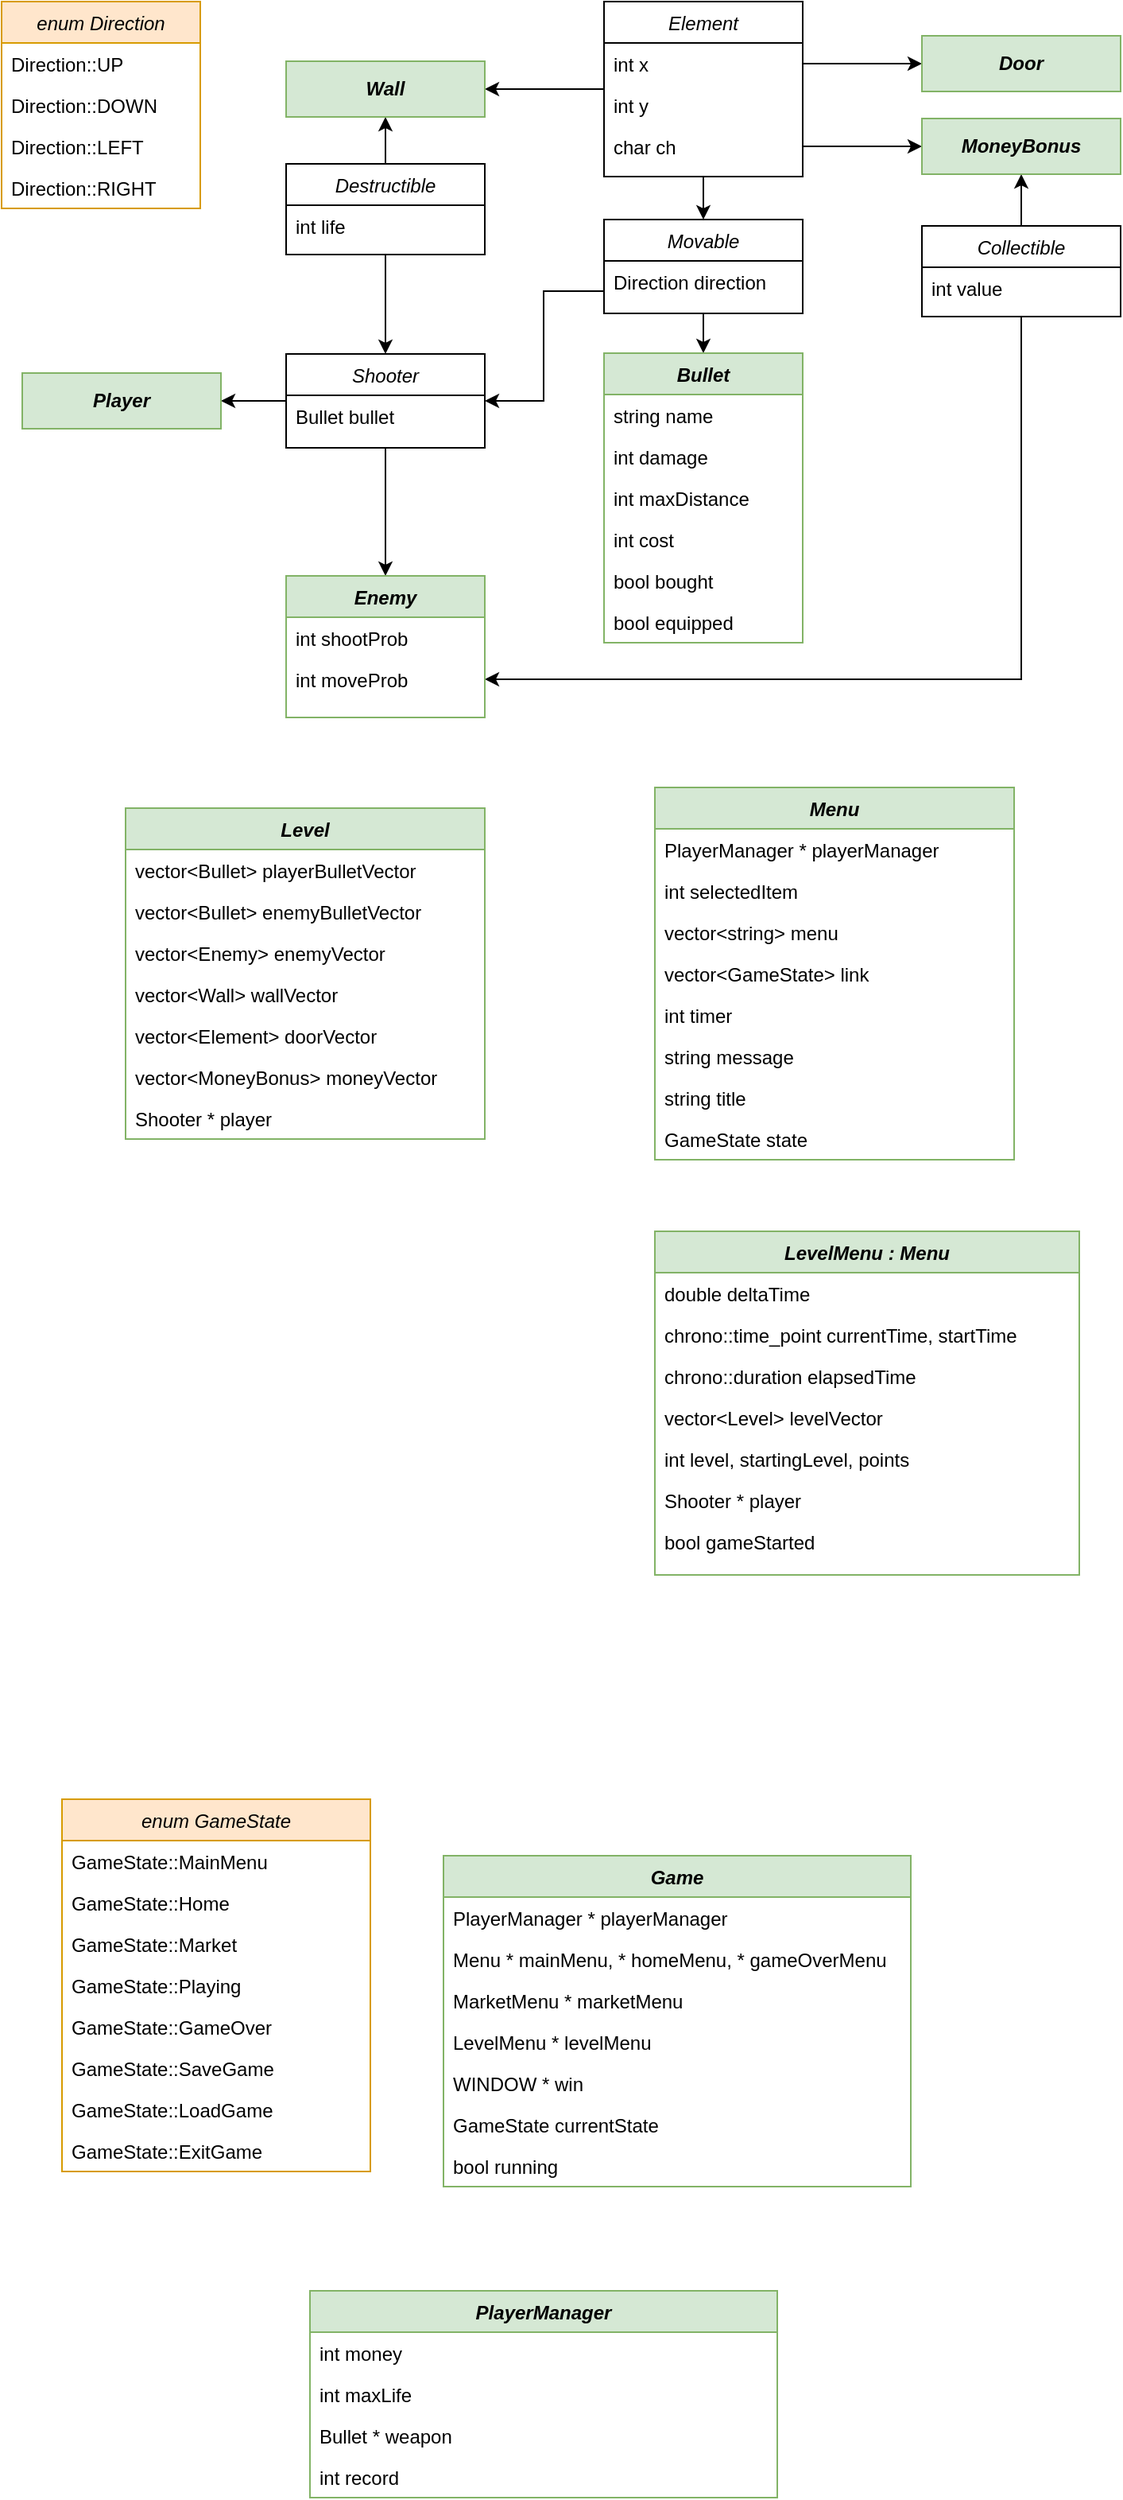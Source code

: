 <mxfile version="21.6.8" type="device">
  <diagram id="C5RBs43oDa-KdzZeNtuy" name="Page-1">
    <mxGraphModel dx="904" dy="680" grid="0" gridSize="10" guides="1" tooltips="1" connect="1" arrows="1" fold="1" page="1" pageScale="1" pageWidth="827" pageHeight="1169" background="none" math="0" shadow="0">
      <root>
        <mxCell id="WIyWlLk6GJQsqaUBKTNV-0" />
        <mxCell id="WIyWlLk6GJQsqaUBKTNV-1" parent="WIyWlLk6GJQsqaUBKTNV-0" />
        <mxCell id="6-wuuu_KYd35H9IJ6NhW-30" value="" style="edgeStyle=orthogonalEdgeStyle;rounded=0;orthogonalLoop=1;jettySize=auto;html=1;entryX=0.5;entryY=0;entryDx=0;entryDy=0;" parent="WIyWlLk6GJQsqaUBKTNV-1" source="zkfFHV4jXpPFQw0GAbJ--0" target="6-wuuu_KYd35H9IJ6NhW-19" edge="1">
          <mxGeometry relative="1" as="geometry" />
        </mxCell>
        <mxCell id="6-wuuu_KYd35H9IJ6NhW-63" value="" style="edgeStyle=orthogonalEdgeStyle;rounded=0;orthogonalLoop=1;jettySize=auto;html=1;" parent="WIyWlLk6GJQsqaUBKTNV-1" source="zkfFHV4jXpPFQw0GAbJ--0" target="6-wuuu_KYd35H9IJ6NhW-62" edge="1">
          <mxGeometry relative="1" as="geometry" />
        </mxCell>
        <mxCell id="6-wuuu_KYd35H9IJ6NhW-65" value="" style="edgeStyle=orthogonalEdgeStyle;rounded=0;orthogonalLoop=1;jettySize=auto;html=1;exitX=1;exitY=0.5;exitDx=0;exitDy=0;" parent="WIyWlLk6GJQsqaUBKTNV-1" source="zkfFHV4jXpPFQw0GAbJ--3" target="6-wuuu_KYd35H9IJ6NhW-5" edge="1">
          <mxGeometry relative="1" as="geometry" />
        </mxCell>
        <mxCell id="6-wuuu_KYd35H9IJ6NhW-98" value="" style="edgeStyle=orthogonalEdgeStyle;rounded=0;orthogonalLoop=1;jettySize=auto;html=1;exitX=1;exitY=0.5;exitDx=0;exitDy=0;" parent="WIyWlLk6GJQsqaUBKTNV-1" source="zkfFHV4jXpPFQw0GAbJ--1" target="6-wuuu_KYd35H9IJ6NhW-97" edge="1">
          <mxGeometry relative="1" as="geometry" />
        </mxCell>
        <mxCell id="zkfFHV4jXpPFQw0GAbJ--0" value="Element" style="swimlane;fontStyle=2;align=center;verticalAlign=middle;childLayout=stackLayout;horizontal=1;startSize=26;horizontalStack=0;resizeParent=1;resizeLast=0;collapsible=1;marginBottom=0;rounded=0;shadow=0;strokeWidth=1;" parent="WIyWlLk6GJQsqaUBKTNV-1" vertex="1">
          <mxGeometry x="410" y="78" width="125" height="110" as="geometry">
            <mxRectangle x="367" y="57" width="160" height="26" as="alternateBounds" />
          </mxGeometry>
        </mxCell>
        <mxCell id="zkfFHV4jXpPFQw0GAbJ--1" value="int x" style="text;align=left;verticalAlign=middle;spacingLeft=4;spacingRight=4;overflow=hidden;rotatable=0;points=[[0,0.5],[1,0.5]];portConstraint=eastwest;" parent="zkfFHV4jXpPFQw0GAbJ--0" vertex="1">
          <mxGeometry y="26" width="125" height="26" as="geometry" />
        </mxCell>
        <mxCell id="zkfFHV4jXpPFQw0GAbJ--2" value="int y" style="text;align=left;verticalAlign=middle;spacingLeft=4;spacingRight=4;overflow=hidden;rotatable=0;points=[[0,0.5],[1,0.5]];portConstraint=eastwest;rounded=0;shadow=0;html=0;" parent="zkfFHV4jXpPFQw0GAbJ--0" vertex="1">
          <mxGeometry y="52" width="125" height="26" as="geometry" />
        </mxCell>
        <mxCell id="zkfFHV4jXpPFQw0GAbJ--3" value="char ch" style="text;align=left;verticalAlign=middle;spacingLeft=4;spacingRight=4;overflow=hidden;rotatable=0;points=[[0,0.5],[1,0.5]];portConstraint=eastwest;rounded=0;shadow=0;html=0;" parent="zkfFHV4jXpPFQw0GAbJ--0" vertex="1">
          <mxGeometry y="78" width="125" height="26" as="geometry" />
        </mxCell>
        <mxCell id="6-wuuu_KYd35H9IJ6NhW-6" value="" style="edgeStyle=orthogonalEdgeStyle;rounded=0;orthogonalLoop=1;jettySize=auto;html=1;verticalAlign=middle;" parent="WIyWlLk6GJQsqaUBKTNV-1" source="6-wuuu_KYd35H9IJ6NhW-0" target="6-wuuu_KYd35H9IJ6NhW-5" edge="1">
          <mxGeometry relative="1" as="geometry" />
        </mxCell>
        <mxCell id="6-wuuu_KYd35H9IJ6NhW-66" value="" style="edgeStyle=orthogonalEdgeStyle;rounded=0;orthogonalLoop=1;jettySize=auto;html=1;" parent="WIyWlLk6GJQsqaUBKTNV-1" source="6-wuuu_KYd35H9IJ6NhW-0" target="6-wuuu_KYd35H9IJ6NhW-52" edge="1">
          <mxGeometry relative="1" as="geometry" />
        </mxCell>
        <mxCell id="6-wuuu_KYd35H9IJ6NhW-0" value="Collectible" style="swimlane;fontStyle=2;align=center;verticalAlign=middle;childLayout=stackLayout;horizontal=1;startSize=26;horizontalStack=0;resizeParent=1;resizeLast=0;collapsible=1;marginBottom=0;rounded=0;shadow=0;strokeWidth=1;" parent="WIyWlLk6GJQsqaUBKTNV-1" vertex="1">
          <mxGeometry x="610" y="219" width="125" height="57" as="geometry">
            <mxRectangle x="230" y="140" width="160" height="26" as="alternateBounds" />
          </mxGeometry>
        </mxCell>
        <mxCell id="6-wuuu_KYd35H9IJ6NhW-1" value="int value" style="text;align=left;verticalAlign=middle;spacingLeft=4;spacingRight=4;overflow=hidden;rotatable=0;points=[[0,0.5],[1,0.5]];portConstraint=eastwest;" parent="6-wuuu_KYd35H9IJ6NhW-0" vertex="1">
          <mxGeometry y="26" width="125" height="26" as="geometry" />
        </mxCell>
        <mxCell id="6-wuuu_KYd35H9IJ6NhW-5" value="MoneyBonus" style="whiteSpace=wrap;html=1;verticalAlign=middle;fontStyle=3;startSize=26;rounded=0;shadow=0;strokeWidth=1;fillColor=#d5e8d4;strokeColor=#82b366;" parent="WIyWlLk6GJQsqaUBKTNV-1" vertex="1">
          <mxGeometry x="610" y="151.5" width="125" height="35" as="geometry" />
        </mxCell>
        <mxCell id="6-wuuu_KYd35H9IJ6NhW-42" value="" style="edgeStyle=orthogonalEdgeStyle;rounded=0;orthogonalLoop=1;jettySize=auto;html=1;entryX=1;entryY=0.5;entryDx=0;entryDy=0;exitX=0;exitY=0.5;exitDx=0;exitDy=0;" parent="WIyWlLk6GJQsqaUBKTNV-1" source="6-wuuu_KYd35H9IJ6NhW-19" target="6-wuuu_KYd35H9IJ6NhW-31" edge="1">
          <mxGeometry relative="1" as="geometry">
            <mxPoint x="290" y="371" as="sourcePoint" />
            <mxPoint x="335" y="339" as="targetPoint" />
            <Array as="points">
              <mxPoint x="410" y="260" />
              <mxPoint x="372" y="260" />
              <mxPoint x="372" y="329" />
            </Array>
          </mxGeometry>
        </mxCell>
        <mxCell id="6-wuuu_KYd35H9IJ6NhW-48" value="" style="edgeStyle=orthogonalEdgeStyle;rounded=0;orthogonalLoop=1;jettySize=auto;html=1;entryX=0.5;entryY=0;entryDx=0;entryDy=0;" parent="WIyWlLk6GJQsqaUBKTNV-1" source="6-wuuu_KYd35H9IJ6NhW-19" target="6-wuuu_KYd35H9IJ6NhW-35" edge="1">
          <mxGeometry relative="1" as="geometry" />
        </mxCell>
        <mxCell id="6-wuuu_KYd35H9IJ6NhW-19" value="Movable" style="swimlane;fontStyle=2;align=center;verticalAlign=middle;childLayout=stackLayout;horizontal=1;startSize=26;horizontalStack=0;resizeParent=1;resizeLast=0;collapsible=1;marginBottom=0;rounded=0;shadow=0;strokeWidth=1;" parent="WIyWlLk6GJQsqaUBKTNV-1" vertex="1">
          <mxGeometry x="410" y="215" width="125" height="59" as="geometry">
            <mxRectangle x="367" y="57" width="160" height="26" as="alternateBounds" />
          </mxGeometry>
        </mxCell>
        <mxCell id="6-wuuu_KYd35H9IJ6NhW-20" value="Direction direction" style="text;align=left;verticalAlign=middle;spacingLeft=4;spacingRight=4;overflow=hidden;rotatable=0;points=[[0,0.5],[1,0.5]];portConstraint=eastwest;" parent="6-wuuu_KYd35H9IJ6NhW-19" vertex="1">
          <mxGeometry y="26" width="125" height="26" as="geometry" />
        </mxCell>
        <mxCell id="6-wuuu_KYd35H9IJ6NhW-25" value="enum Direction" style="swimlane;fontStyle=2;align=center;verticalAlign=middle;childLayout=stackLayout;horizontal=1;startSize=26;horizontalStack=0;resizeParent=1;resizeLast=0;collapsible=1;marginBottom=0;rounded=0;shadow=0;strokeWidth=1;fillColor=#ffe6cc;strokeColor=#d79b00;" parent="WIyWlLk6GJQsqaUBKTNV-1" vertex="1">
          <mxGeometry x="31" y="78" width="125" height="130" as="geometry">
            <mxRectangle x="367" y="57" width="160" height="26" as="alternateBounds" />
          </mxGeometry>
        </mxCell>
        <mxCell id="6-wuuu_KYd35H9IJ6NhW-26" value="Direction::UP" style="text;align=left;verticalAlign=middle;spacingLeft=4;spacingRight=4;overflow=hidden;rotatable=0;points=[[0,0.5],[1,0.5]];portConstraint=eastwest;" parent="6-wuuu_KYd35H9IJ6NhW-25" vertex="1">
          <mxGeometry y="26" width="125" height="26" as="geometry" />
        </mxCell>
        <mxCell id="6-wuuu_KYd35H9IJ6NhW-27" value="Direction::DOWN" style="text;align=left;verticalAlign=middle;spacingLeft=4;spacingRight=4;overflow=hidden;rotatable=0;points=[[0,0.5],[1,0.5]];portConstraint=eastwest;rounded=0;shadow=0;html=0;" parent="6-wuuu_KYd35H9IJ6NhW-25" vertex="1">
          <mxGeometry y="52" width="125" height="26" as="geometry" />
        </mxCell>
        <mxCell id="6-wuuu_KYd35H9IJ6NhW-29" value="Direction::LEFT" style="text;align=left;verticalAlign=middle;spacingLeft=4;spacingRight=4;overflow=hidden;rotatable=0;points=[[0,0.5],[1,0.5]];portConstraint=eastwest;" parent="6-wuuu_KYd35H9IJ6NhW-25" vertex="1">
          <mxGeometry y="78" width="125" height="26" as="geometry" />
        </mxCell>
        <mxCell id="6-wuuu_KYd35H9IJ6NhW-28" value="Direction::RIGHT" style="text;align=left;verticalAlign=middle;spacingLeft=4;spacingRight=4;overflow=hidden;rotatable=0;points=[[0,0.5],[1,0.5]];portConstraint=eastwest;rounded=0;shadow=0;html=0;" parent="6-wuuu_KYd35H9IJ6NhW-25" vertex="1">
          <mxGeometry y="104" width="125" height="26" as="geometry" />
        </mxCell>
        <mxCell id="6-wuuu_KYd35H9IJ6NhW-55" value="" style="edgeStyle=orthogonalEdgeStyle;rounded=0;orthogonalLoop=1;jettySize=auto;html=1;entryX=0.5;entryY=0;entryDx=0;entryDy=0;" parent="WIyWlLk6GJQsqaUBKTNV-1" source="6-wuuu_KYd35H9IJ6NhW-31" target="6-wuuu_KYd35H9IJ6NhW-50" edge="1">
          <mxGeometry relative="1" as="geometry" />
        </mxCell>
        <mxCell id="6-wuuu_KYd35H9IJ6NhW-60" value="" style="edgeStyle=orthogonalEdgeStyle;rounded=0;orthogonalLoop=1;jettySize=auto;html=1;entryX=1;entryY=0.5;entryDx=0;entryDy=0;" parent="WIyWlLk6GJQsqaUBKTNV-1" source="6-wuuu_KYd35H9IJ6NhW-31" target="6-wuuu_KYd35H9IJ6NhW-61" edge="1">
          <mxGeometry relative="1" as="geometry">
            <mxPoint x="83" y="384.5" as="targetPoint" />
          </mxGeometry>
        </mxCell>
        <mxCell id="6-wuuu_KYd35H9IJ6NhW-31" value="Shooter" style="swimlane;fontStyle=2;align=center;verticalAlign=middle;childLayout=stackLayout;horizontal=1;startSize=26;horizontalStack=0;resizeParent=1;resizeLast=0;collapsible=1;marginBottom=0;rounded=0;shadow=0;strokeWidth=1;" parent="WIyWlLk6GJQsqaUBKTNV-1" vertex="1">
          <mxGeometry x="210" y="299.5" width="125" height="59" as="geometry">
            <mxRectangle x="367" y="57" width="160" height="26" as="alternateBounds" />
          </mxGeometry>
        </mxCell>
        <mxCell id="6-wuuu_KYd35H9IJ6NhW-32" value="Bullet bullet" style="text;align=left;verticalAlign=middle;spacingLeft=4;spacingRight=4;overflow=hidden;rotatable=0;points=[[0,0.5],[1,0.5]];portConstraint=eastwest;" parent="6-wuuu_KYd35H9IJ6NhW-31" vertex="1">
          <mxGeometry y="26" width="125" height="26" as="geometry" />
        </mxCell>
        <mxCell id="6-wuuu_KYd35H9IJ6NhW-35" value="Bullet" style="swimlane;fontStyle=3;align=center;verticalAlign=middle;childLayout=stackLayout;horizontal=1;startSize=26;horizontalStack=0;resizeParent=1;resizeLast=0;collapsible=1;marginBottom=0;rounded=0;shadow=0;strokeWidth=1;fillColor=#d5e8d4;strokeColor=#82b366;" parent="WIyWlLk6GJQsqaUBKTNV-1" vertex="1">
          <mxGeometry x="410" y="299" width="125" height="182" as="geometry">
            <mxRectangle x="367" y="57" width="160" height="26" as="alternateBounds" />
          </mxGeometry>
        </mxCell>
        <mxCell id="6-wuuu_KYd35H9IJ6NhW-36" value="string name" style="text;align=left;verticalAlign=middle;spacingLeft=4;spacingRight=4;overflow=hidden;rotatable=0;points=[[0,0.5],[1,0.5]];portConstraint=eastwest;" parent="6-wuuu_KYd35H9IJ6NhW-35" vertex="1">
          <mxGeometry y="26" width="125" height="26" as="geometry" />
        </mxCell>
        <mxCell id="6-wuuu_KYd35H9IJ6NhW-39" value="int damage" style="text;align=left;verticalAlign=middle;spacingLeft=4;spacingRight=4;overflow=hidden;rotatable=0;points=[[0,0.5],[1,0.5]];portConstraint=eastwest;" parent="6-wuuu_KYd35H9IJ6NhW-35" vertex="1">
          <mxGeometry y="52" width="125" height="26" as="geometry" />
        </mxCell>
        <mxCell id="6-wuuu_KYd35H9IJ6NhW-41" value="int maxDistance" style="text;align=left;verticalAlign=middle;spacingLeft=4;spacingRight=4;overflow=hidden;rotatable=0;points=[[0,0.5],[1,0.5]];portConstraint=eastwest;" parent="6-wuuu_KYd35H9IJ6NhW-35" vertex="1">
          <mxGeometry y="78" width="125" height="26" as="geometry" />
        </mxCell>
        <mxCell id="6-wuuu_KYd35H9IJ6NhW-40" value="int cost" style="text;align=left;verticalAlign=middle;spacingLeft=4;spacingRight=4;overflow=hidden;rotatable=0;points=[[0,0.5],[1,0.5]];portConstraint=eastwest;" parent="6-wuuu_KYd35H9IJ6NhW-35" vertex="1">
          <mxGeometry y="104" width="125" height="26" as="geometry" />
        </mxCell>
        <mxCell id="6-wuuu_KYd35H9IJ6NhW-37" value="bool bought" style="text;align=left;verticalAlign=middle;spacingLeft=4;spacingRight=4;overflow=hidden;rotatable=0;points=[[0,0.5],[1,0.5]];portConstraint=eastwest;rounded=0;shadow=0;html=0;" parent="6-wuuu_KYd35H9IJ6NhW-35" vertex="1">
          <mxGeometry y="130" width="125" height="26" as="geometry" />
        </mxCell>
        <mxCell id="6-wuuu_KYd35H9IJ6NhW-38" value="bool equipped" style="text;align=left;verticalAlign=middle;spacingLeft=4;spacingRight=4;overflow=hidden;rotatable=0;points=[[0,0.5],[1,0.5]];portConstraint=eastwest;rounded=0;shadow=0;html=0;" parent="6-wuuu_KYd35H9IJ6NhW-35" vertex="1">
          <mxGeometry y="156" width="125" height="26" as="geometry" />
        </mxCell>
        <mxCell id="6-wuuu_KYd35H9IJ6NhW-47" value="" style="edgeStyle=orthogonalEdgeStyle;rounded=0;orthogonalLoop=1;jettySize=auto;html=1;entryX=0.5;entryY=0;entryDx=0;entryDy=0;" parent="WIyWlLk6GJQsqaUBKTNV-1" source="6-wuuu_KYd35H9IJ6NhW-44" target="6-wuuu_KYd35H9IJ6NhW-31" edge="1">
          <mxGeometry relative="1" as="geometry" />
        </mxCell>
        <mxCell id="6-wuuu_KYd35H9IJ6NhW-64" value="" style="edgeStyle=orthogonalEdgeStyle;rounded=0;orthogonalLoop=1;jettySize=auto;html=1;" parent="WIyWlLk6GJQsqaUBKTNV-1" source="6-wuuu_KYd35H9IJ6NhW-44" target="6-wuuu_KYd35H9IJ6NhW-62" edge="1">
          <mxGeometry relative="1" as="geometry" />
        </mxCell>
        <mxCell id="6-wuuu_KYd35H9IJ6NhW-44" value="Destructible" style="swimlane;fontStyle=2;align=center;verticalAlign=middle;childLayout=stackLayout;horizontal=1;startSize=26;horizontalStack=0;resizeParent=1;resizeLast=0;collapsible=1;marginBottom=0;rounded=0;shadow=0;strokeWidth=1;" parent="WIyWlLk6GJQsqaUBKTNV-1" vertex="1">
          <mxGeometry x="210" y="180" width="125" height="57" as="geometry">
            <mxRectangle x="230" y="140" width="160" height="26" as="alternateBounds" />
          </mxGeometry>
        </mxCell>
        <mxCell id="6-wuuu_KYd35H9IJ6NhW-45" value="int life" style="text;align=left;verticalAlign=middle;spacingLeft=4;spacingRight=4;overflow=hidden;rotatable=0;points=[[0,0.5],[1,0.5]];portConstraint=eastwest;" parent="6-wuuu_KYd35H9IJ6NhW-44" vertex="1">
          <mxGeometry y="26" width="125" height="26" as="geometry" />
        </mxCell>
        <mxCell id="6-wuuu_KYd35H9IJ6NhW-50" value="Enemy" style="swimlane;fontStyle=3;align=center;verticalAlign=middle;childLayout=stackLayout;horizontal=1;startSize=26;horizontalStack=0;resizeParent=1;resizeLast=0;collapsible=1;marginBottom=0;rounded=0;shadow=0;strokeWidth=1;fillColor=#d5e8d4;strokeColor=#82b366;" parent="WIyWlLk6GJQsqaUBKTNV-1" vertex="1">
          <mxGeometry x="210" y="439" width="125" height="89" as="geometry">
            <mxRectangle x="367" y="57" width="160" height="26" as="alternateBounds" />
          </mxGeometry>
        </mxCell>
        <mxCell id="6-wuuu_KYd35H9IJ6NhW-51" value="int shootProb" style="text;align=left;verticalAlign=middle;spacingLeft=4;spacingRight=4;overflow=hidden;rotatable=0;points=[[0,0.5],[1,0.5]];portConstraint=eastwest;" parent="6-wuuu_KYd35H9IJ6NhW-50" vertex="1">
          <mxGeometry y="26" width="125" height="26" as="geometry" />
        </mxCell>
        <mxCell id="6-wuuu_KYd35H9IJ6NhW-52" value="int moveProb" style="text;align=left;verticalAlign=middle;spacingLeft=4;spacingRight=4;overflow=hidden;rotatable=0;points=[[0,0.5],[1,0.5]];portConstraint=eastwest;rounded=0;shadow=0;html=0;" parent="6-wuuu_KYd35H9IJ6NhW-50" vertex="1">
          <mxGeometry y="52" width="125" height="26" as="geometry" />
        </mxCell>
        <mxCell id="6-wuuu_KYd35H9IJ6NhW-61" value="Player" style="whiteSpace=wrap;html=1;verticalAlign=middle;fontStyle=3;startSize=26;rounded=0;shadow=0;strokeWidth=1;fillColor=#d5e8d4;strokeColor=#82b366;" parent="WIyWlLk6GJQsqaUBKTNV-1" vertex="1">
          <mxGeometry x="44" y="311.5" width="125" height="35" as="geometry" />
        </mxCell>
        <mxCell id="6-wuuu_KYd35H9IJ6NhW-62" value="Wall" style="whiteSpace=wrap;html=1;verticalAlign=middle;fontStyle=3;startSize=26;rounded=0;shadow=0;strokeWidth=1;fillColor=#d5e8d4;strokeColor=#82b366;" parent="WIyWlLk6GJQsqaUBKTNV-1" vertex="1">
          <mxGeometry x="210" y="115.5" width="125" height="35" as="geometry" />
        </mxCell>
        <mxCell id="6-wuuu_KYd35H9IJ6NhW-71" value="Level" style="swimlane;fontStyle=3;align=center;verticalAlign=middle;childLayout=stackLayout;horizontal=1;startSize=26;horizontalStack=0;resizeParent=1;resizeLast=0;collapsible=1;marginBottom=0;rounded=0;shadow=0;strokeWidth=1;fillColor=#d5e8d4;strokeColor=#82b366;" parent="WIyWlLk6GJQsqaUBKTNV-1" vertex="1">
          <mxGeometry x="109" y="585" width="226" height="208" as="geometry">
            <mxRectangle x="367" y="57" width="160" height="26" as="alternateBounds" />
          </mxGeometry>
        </mxCell>
        <mxCell id="6-wuuu_KYd35H9IJ6NhW-72" value="vector&lt;Bullet&gt; playerBulletVector" style="text;align=left;verticalAlign=middle;spacingLeft=4;spacingRight=4;overflow=hidden;rotatable=0;points=[[0,0.5],[1,0.5]];portConstraint=eastwest;" parent="6-wuuu_KYd35H9IJ6NhW-71" vertex="1">
          <mxGeometry y="26" width="226" height="26" as="geometry" />
        </mxCell>
        <mxCell id="6-wuuu_KYd35H9IJ6NhW-73" value="vector&lt;Bullet&gt; enemyBulletVector" style="text;align=left;verticalAlign=middle;spacingLeft=4;spacingRight=4;overflow=hidden;rotatable=0;points=[[0,0.5],[1,0.5]];portConstraint=eastwest;" parent="6-wuuu_KYd35H9IJ6NhW-71" vertex="1">
          <mxGeometry y="52" width="226" height="26" as="geometry" />
        </mxCell>
        <mxCell id="6-wuuu_KYd35H9IJ6NhW-74" value="vector&lt;Enemy&gt; enemyVector" style="text;align=left;verticalAlign=middle;spacingLeft=4;spacingRight=4;overflow=hidden;rotatable=0;points=[[0,0.5],[1,0.5]];portConstraint=eastwest;" parent="6-wuuu_KYd35H9IJ6NhW-71" vertex="1">
          <mxGeometry y="78" width="226" height="26" as="geometry" />
        </mxCell>
        <mxCell id="6-wuuu_KYd35H9IJ6NhW-75" value="vector&lt;Wall&gt; wallVector" style="text;align=left;verticalAlign=middle;spacingLeft=4;spacingRight=4;overflow=hidden;rotatable=0;points=[[0,0.5],[1,0.5]];portConstraint=eastwest;" parent="6-wuuu_KYd35H9IJ6NhW-71" vertex="1">
          <mxGeometry y="104" width="226" height="26" as="geometry" />
        </mxCell>
        <mxCell id="6-wuuu_KYd35H9IJ6NhW-76" value="vector&lt;Element&gt; doorVector" style="text;align=left;verticalAlign=middle;spacingLeft=4;spacingRight=4;overflow=hidden;rotatable=0;points=[[0,0.5],[1,0.5]];portConstraint=eastwest;rounded=0;shadow=0;html=0;" parent="6-wuuu_KYd35H9IJ6NhW-71" vertex="1">
          <mxGeometry y="130" width="226" height="26" as="geometry" />
        </mxCell>
        <mxCell id="6-wuuu_KYd35H9IJ6NhW-77" value="vector&lt;MoneyBonus&gt; moneyVector" style="text;align=left;verticalAlign=middle;spacingLeft=4;spacingRight=4;overflow=hidden;rotatable=0;points=[[0,0.5],[1,0.5]];portConstraint=eastwest;rounded=0;shadow=0;html=0;" parent="6-wuuu_KYd35H9IJ6NhW-71" vertex="1">
          <mxGeometry y="156" width="226" height="26" as="geometry" />
        </mxCell>
        <mxCell id="6-wuuu_KYd35H9IJ6NhW-78" value="Shooter * player" style="text;align=left;verticalAlign=middle;spacingLeft=4;spacingRight=4;overflow=hidden;rotatable=0;points=[[0,0.5],[1,0.5]];portConstraint=eastwest;rounded=0;shadow=0;html=0;" parent="6-wuuu_KYd35H9IJ6NhW-71" vertex="1">
          <mxGeometry y="182" width="226" height="26" as="geometry" />
        </mxCell>
        <mxCell id="6-wuuu_KYd35H9IJ6NhW-79" value="Menu" style="swimlane;fontStyle=3;align=center;verticalAlign=middle;childLayout=stackLayout;horizontal=1;startSize=26;horizontalStack=0;resizeParent=1;resizeLast=0;collapsible=1;marginBottom=0;rounded=0;shadow=0;strokeWidth=1;fillColor=#d5e8d4;strokeColor=#82b366;" parent="WIyWlLk6GJQsqaUBKTNV-1" vertex="1">
          <mxGeometry x="442" y="572" width="226" height="234" as="geometry">
            <mxRectangle x="367" y="57" width="160" height="26" as="alternateBounds" />
          </mxGeometry>
        </mxCell>
        <mxCell id="6-wuuu_KYd35H9IJ6NhW-80" value="PlayerManager * playerManager" style="text;align=left;verticalAlign=middle;spacingLeft=4;spacingRight=4;overflow=hidden;rotatable=0;points=[[0,0.5],[1,0.5]];portConstraint=eastwest;" parent="6-wuuu_KYd35H9IJ6NhW-79" vertex="1">
          <mxGeometry y="26" width="226" height="26" as="geometry" />
        </mxCell>
        <mxCell id="6-wuuu_KYd35H9IJ6NhW-81" value="int selectedItem" style="text;align=left;verticalAlign=middle;spacingLeft=4;spacingRight=4;overflow=hidden;rotatable=0;points=[[0,0.5],[1,0.5]];portConstraint=eastwest;" parent="6-wuuu_KYd35H9IJ6NhW-79" vertex="1">
          <mxGeometry y="52" width="226" height="26" as="geometry" />
        </mxCell>
        <mxCell id="6-wuuu_KYd35H9IJ6NhW-82" value="vector&lt;string&gt; menu" style="text;align=left;verticalAlign=middle;spacingLeft=4;spacingRight=4;overflow=hidden;rotatable=0;points=[[0,0.5],[1,0.5]];portConstraint=eastwest;" parent="6-wuuu_KYd35H9IJ6NhW-79" vertex="1">
          <mxGeometry y="78" width="226" height="26" as="geometry" />
        </mxCell>
        <mxCell id="6-wuuu_KYd35H9IJ6NhW-83" value="vector&lt;GameState&gt; link" style="text;align=left;verticalAlign=middle;spacingLeft=4;spacingRight=4;overflow=hidden;rotatable=0;points=[[0,0.5],[1,0.5]];portConstraint=eastwest;" parent="6-wuuu_KYd35H9IJ6NhW-79" vertex="1">
          <mxGeometry y="104" width="226" height="26" as="geometry" />
        </mxCell>
        <mxCell id="6-wuuu_KYd35H9IJ6NhW-84" value="int timer" style="text;align=left;verticalAlign=middle;spacingLeft=4;spacingRight=4;overflow=hidden;rotatable=0;points=[[0,0.5],[1,0.5]];portConstraint=eastwest;rounded=0;shadow=0;html=0;" parent="6-wuuu_KYd35H9IJ6NhW-79" vertex="1">
          <mxGeometry y="130" width="226" height="26" as="geometry" />
        </mxCell>
        <mxCell id="6-wuuu_KYd35H9IJ6NhW-85" value="string message" style="text;align=left;verticalAlign=middle;spacingLeft=4;spacingRight=4;overflow=hidden;rotatable=0;points=[[0,0.5],[1,0.5]];portConstraint=eastwest;rounded=0;shadow=0;html=0;" parent="6-wuuu_KYd35H9IJ6NhW-79" vertex="1">
          <mxGeometry y="156" width="226" height="26" as="geometry" />
        </mxCell>
        <mxCell id="6-wuuu_KYd35H9IJ6NhW-86" value="string title" style="text;align=left;verticalAlign=middle;spacingLeft=4;spacingRight=4;overflow=hidden;rotatable=0;points=[[0,0.5],[1,0.5]];portConstraint=eastwest;rounded=0;shadow=0;html=0;" parent="6-wuuu_KYd35H9IJ6NhW-79" vertex="1">
          <mxGeometry y="182" width="226" height="26" as="geometry" />
        </mxCell>
        <mxCell id="6-wuuu_KYd35H9IJ6NhW-87" value="GameState state" style="text;align=left;verticalAlign=middle;spacingLeft=4;spacingRight=4;overflow=hidden;rotatable=0;points=[[0,0.5],[1,0.5]];portConstraint=eastwest;rounded=0;shadow=0;html=0;" parent="6-wuuu_KYd35H9IJ6NhW-79" vertex="1">
          <mxGeometry y="208" width="226" height="26" as="geometry" />
        </mxCell>
        <mxCell id="6-wuuu_KYd35H9IJ6NhW-88" value="enum GameState" style="swimlane;fontStyle=2;align=center;verticalAlign=middle;childLayout=stackLayout;horizontal=1;startSize=26;horizontalStack=0;resizeParent=1;resizeLast=0;collapsible=1;marginBottom=0;rounded=0;shadow=0;strokeWidth=1;fillColor=#ffe6cc;strokeColor=#d79b00;" parent="WIyWlLk6GJQsqaUBKTNV-1" vertex="1">
          <mxGeometry x="69" y="1208" width="194" height="234" as="geometry">
            <mxRectangle x="367" y="57" width="160" height="26" as="alternateBounds" />
          </mxGeometry>
        </mxCell>
        <mxCell id="6-wuuu_KYd35H9IJ6NhW-89" value="GameState::MainMenu" style="text;align=left;verticalAlign=middle;spacingLeft=4;spacingRight=4;overflow=hidden;rotatable=0;points=[[0,0.5],[1,0.5]];portConstraint=eastwest;" parent="6-wuuu_KYd35H9IJ6NhW-88" vertex="1">
          <mxGeometry y="26" width="194" height="26" as="geometry" />
        </mxCell>
        <mxCell id="6-wuuu_KYd35H9IJ6NhW-90" value="GameState::Home" style="text;align=left;verticalAlign=middle;spacingLeft=4;spacingRight=4;overflow=hidden;rotatable=0;points=[[0,0.5],[1,0.5]];portConstraint=eastwest;rounded=0;shadow=0;html=0;" parent="6-wuuu_KYd35H9IJ6NhW-88" vertex="1">
          <mxGeometry y="52" width="194" height="26" as="geometry" />
        </mxCell>
        <mxCell id="6-wuuu_KYd35H9IJ6NhW-91" value="GameState::Market" style="text;align=left;verticalAlign=middle;spacingLeft=4;spacingRight=4;overflow=hidden;rotatable=0;points=[[0,0.5],[1,0.5]];portConstraint=eastwest;" parent="6-wuuu_KYd35H9IJ6NhW-88" vertex="1">
          <mxGeometry y="78" width="194" height="26" as="geometry" />
        </mxCell>
        <mxCell id="6-wuuu_KYd35H9IJ6NhW-92" value="GameState::Playing" style="text;align=left;verticalAlign=middle;spacingLeft=4;spacingRight=4;overflow=hidden;rotatable=0;points=[[0,0.5],[1,0.5]];portConstraint=eastwest;rounded=0;shadow=0;html=0;" parent="6-wuuu_KYd35H9IJ6NhW-88" vertex="1">
          <mxGeometry y="104" width="194" height="26" as="geometry" />
        </mxCell>
        <mxCell id="6-wuuu_KYd35H9IJ6NhW-96" value="GameState::GameOver" style="text;align=left;verticalAlign=middle;spacingLeft=4;spacingRight=4;overflow=hidden;rotatable=0;points=[[0,0.5],[1,0.5]];portConstraint=eastwest;rounded=0;shadow=0;html=0;" parent="6-wuuu_KYd35H9IJ6NhW-88" vertex="1">
          <mxGeometry y="130" width="194" height="26" as="geometry" />
        </mxCell>
        <mxCell id="6-wuuu_KYd35H9IJ6NhW-93" value="GameState::SaveGame" style="text;align=left;verticalAlign=middle;spacingLeft=4;spacingRight=4;overflow=hidden;rotatable=0;points=[[0,0.5],[1,0.5]];portConstraint=eastwest;rounded=0;shadow=0;html=0;" parent="6-wuuu_KYd35H9IJ6NhW-88" vertex="1">
          <mxGeometry y="156" width="194" height="26" as="geometry" />
        </mxCell>
        <mxCell id="6-wuuu_KYd35H9IJ6NhW-94" value="GameState::LoadGame" style="text;align=left;verticalAlign=middle;spacingLeft=4;spacingRight=4;overflow=hidden;rotatable=0;points=[[0,0.5],[1,0.5]];portConstraint=eastwest;rounded=0;shadow=0;html=0;" parent="6-wuuu_KYd35H9IJ6NhW-88" vertex="1">
          <mxGeometry y="182" width="194" height="26" as="geometry" />
        </mxCell>
        <mxCell id="6-wuuu_KYd35H9IJ6NhW-95" value="GameState::ExitGame" style="text;align=left;verticalAlign=middle;spacingLeft=4;spacingRight=4;overflow=hidden;rotatable=0;points=[[0,0.5],[1,0.5]];portConstraint=eastwest;rounded=0;shadow=0;html=0;" parent="6-wuuu_KYd35H9IJ6NhW-88" vertex="1">
          <mxGeometry y="208" width="194" height="26" as="geometry" />
        </mxCell>
        <mxCell id="6-wuuu_KYd35H9IJ6NhW-97" value="Door" style="whiteSpace=wrap;html=1;verticalAlign=middle;fontStyle=3;startSize=26;rounded=0;shadow=0;strokeWidth=1;fillColor=#d5e8d4;strokeColor=#82b366;" parent="WIyWlLk6GJQsqaUBKTNV-1" vertex="1">
          <mxGeometry x="610" y="99.5" width="125" height="35" as="geometry" />
        </mxCell>
        <mxCell id="6-wuuu_KYd35H9IJ6NhW-99" value="LevelMenu : Menu" style="swimlane;fontStyle=3;align=center;verticalAlign=middle;childLayout=stackLayout;horizontal=1;startSize=26;horizontalStack=0;resizeParent=1;resizeLast=0;collapsible=1;marginBottom=0;rounded=0;shadow=0;strokeWidth=1;fillColor=#d5e8d4;strokeColor=#82b366;" parent="WIyWlLk6GJQsqaUBKTNV-1" vertex="1">
          <mxGeometry x="442" y="851" width="267" height="216" as="geometry">
            <mxRectangle x="367" y="57" width="160" height="26" as="alternateBounds" />
          </mxGeometry>
        </mxCell>
        <mxCell id="6-wuuu_KYd35H9IJ6NhW-100" value="double deltaTime" style="text;align=left;verticalAlign=middle;spacingLeft=4;spacingRight=4;overflow=hidden;rotatable=0;points=[[0,0.5],[1,0.5]];portConstraint=eastwest;" parent="6-wuuu_KYd35H9IJ6NhW-99" vertex="1">
          <mxGeometry y="26" width="267" height="26" as="geometry" />
        </mxCell>
        <mxCell id="6-wuuu_KYd35H9IJ6NhW-101" value="chrono::time_point currentTime, startTime" style="text;align=left;verticalAlign=middle;spacingLeft=4;spacingRight=4;overflow=hidden;rotatable=0;points=[[0,0.5],[1,0.5]];portConstraint=eastwest;" parent="6-wuuu_KYd35H9IJ6NhW-99" vertex="1">
          <mxGeometry y="52" width="267" height="26" as="geometry" />
        </mxCell>
        <mxCell id="6-wuuu_KYd35H9IJ6NhW-102" value="chrono::duration elapsedTime" style="text;align=left;verticalAlign=middle;spacingLeft=4;spacingRight=4;overflow=hidden;rotatable=0;points=[[0,0.5],[1,0.5]];portConstraint=eastwest;" parent="6-wuuu_KYd35H9IJ6NhW-99" vertex="1">
          <mxGeometry y="78" width="267" height="26" as="geometry" />
        </mxCell>
        <mxCell id="6-wuuu_KYd35H9IJ6NhW-103" value="vector&lt;Level&gt; levelVector" style="text;align=left;verticalAlign=middle;spacingLeft=4;spacingRight=4;overflow=hidden;rotatable=0;points=[[0,0.5],[1,0.5]];portConstraint=eastwest;" parent="6-wuuu_KYd35H9IJ6NhW-99" vertex="1">
          <mxGeometry y="104" width="267" height="26" as="geometry" />
        </mxCell>
        <mxCell id="6-wuuu_KYd35H9IJ6NhW-104" value="int level, startingLevel, points" style="text;align=left;verticalAlign=middle;spacingLeft=4;spacingRight=4;overflow=hidden;rotatable=0;points=[[0,0.5],[1,0.5]];portConstraint=eastwest;rounded=0;shadow=0;html=0;" parent="6-wuuu_KYd35H9IJ6NhW-99" vertex="1">
          <mxGeometry y="130" width="267" height="26" as="geometry" />
        </mxCell>
        <mxCell id="6-wuuu_KYd35H9IJ6NhW-105" value="Shooter * player" style="text;align=left;verticalAlign=middle;spacingLeft=4;spacingRight=4;overflow=hidden;rotatable=0;points=[[0,0.5],[1,0.5]];portConstraint=eastwest;rounded=0;shadow=0;html=0;" parent="6-wuuu_KYd35H9IJ6NhW-99" vertex="1">
          <mxGeometry y="156" width="267" height="26" as="geometry" />
        </mxCell>
        <mxCell id="6-wuuu_KYd35H9IJ6NhW-106" value="bool gameStarted" style="text;align=left;verticalAlign=middle;spacingLeft=4;spacingRight=4;overflow=hidden;rotatable=0;points=[[0,0.5],[1,0.5]];portConstraint=eastwest;rounded=0;shadow=0;html=0;" parent="6-wuuu_KYd35H9IJ6NhW-99" vertex="1">
          <mxGeometry y="182" width="267" height="26" as="geometry" />
        </mxCell>
        <mxCell id="6-wuuu_KYd35H9IJ6NhW-108" value="Game" style="swimlane;fontStyle=3;align=center;verticalAlign=middle;childLayout=stackLayout;horizontal=1;startSize=26;horizontalStack=0;resizeParent=1;resizeLast=0;collapsible=1;marginBottom=0;rounded=0;shadow=0;strokeWidth=1;fillColor=#d5e8d4;strokeColor=#82b366;" parent="WIyWlLk6GJQsqaUBKTNV-1" vertex="1">
          <mxGeometry x="309" y="1243.5" width="294" height="208" as="geometry">
            <mxRectangle x="367" y="57" width="160" height="26" as="alternateBounds" />
          </mxGeometry>
        </mxCell>
        <mxCell id="6-wuuu_KYd35H9IJ6NhW-109" value="PlayerManager * playerManager" style="text;align=left;verticalAlign=middle;spacingLeft=4;spacingRight=4;overflow=hidden;rotatable=0;points=[[0,0.5],[1,0.5]];portConstraint=eastwest;" parent="6-wuuu_KYd35H9IJ6NhW-108" vertex="1">
          <mxGeometry y="26" width="294" height="26" as="geometry" />
        </mxCell>
        <mxCell id="6-wuuu_KYd35H9IJ6NhW-110" value="Menu * mainMenu, * homeMenu, * gameOverMenu" style="text;align=left;verticalAlign=middle;spacingLeft=4;spacingRight=4;overflow=hidden;rotatable=0;points=[[0,0.5],[1,0.5]];portConstraint=eastwest;" parent="6-wuuu_KYd35H9IJ6NhW-108" vertex="1">
          <mxGeometry y="52" width="294" height="26" as="geometry" />
        </mxCell>
        <mxCell id="6-wuuu_KYd35H9IJ6NhW-111" value="MarketMenu * marketMenu" style="text;align=left;verticalAlign=middle;spacingLeft=4;spacingRight=4;overflow=hidden;rotatable=0;points=[[0,0.5],[1,0.5]];portConstraint=eastwest;" parent="6-wuuu_KYd35H9IJ6NhW-108" vertex="1">
          <mxGeometry y="78" width="294" height="26" as="geometry" />
        </mxCell>
        <mxCell id="6-wuuu_KYd35H9IJ6NhW-112" value="LevelMenu * levelMenu" style="text;align=left;verticalAlign=middle;spacingLeft=4;spacingRight=4;overflow=hidden;rotatable=0;points=[[0,0.5],[1,0.5]];portConstraint=eastwest;" parent="6-wuuu_KYd35H9IJ6NhW-108" vertex="1">
          <mxGeometry y="104" width="294" height="26" as="geometry" />
        </mxCell>
        <mxCell id="6-wuuu_KYd35H9IJ6NhW-113" value="WINDOW * win" style="text;align=left;verticalAlign=middle;spacingLeft=4;spacingRight=4;overflow=hidden;rotatable=0;points=[[0,0.5],[1,0.5]];portConstraint=eastwest;rounded=0;shadow=0;html=0;" parent="6-wuuu_KYd35H9IJ6NhW-108" vertex="1">
          <mxGeometry y="130" width="294" height="26" as="geometry" />
        </mxCell>
        <mxCell id="6-wuuu_KYd35H9IJ6NhW-116" value="GameState currentState" style="text;align=left;verticalAlign=middle;spacingLeft=4;spacingRight=4;overflow=hidden;rotatable=0;points=[[0,0.5],[1,0.5]];portConstraint=eastwest;rounded=0;shadow=0;html=0;" parent="6-wuuu_KYd35H9IJ6NhW-108" vertex="1">
          <mxGeometry y="156" width="294" height="26" as="geometry" />
        </mxCell>
        <mxCell id="6-wuuu_KYd35H9IJ6NhW-117" value="bool running" style="text;align=left;verticalAlign=middle;spacingLeft=4;spacingRight=4;overflow=hidden;rotatable=0;points=[[0,0.5],[1,0.5]];portConstraint=eastwest;rounded=0;shadow=0;html=0;" parent="6-wuuu_KYd35H9IJ6NhW-108" vertex="1">
          <mxGeometry y="182" width="294" height="26" as="geometry" />
        </mxCell>
        <mxCell id="6-wuuu_KYd35H9IJ6NhW-118" value="PlayerManager" style="swimlane;fontStyle=3;align=center;verticalAlign=middle;childLayout=stackLayout;horizontal=1;startSize=26;horizontalStack=0;resizeParent=1;resizeLast=0;collapsible=1;marginBottom=0;rounded=0;shadow=0;strokeWidth=1;fillColor=#d5e8d4;strokeColor=#82b366;" parent="WIyWlLk6GJQsqaUBKTNV-1" vertex="1">
          <mxGeometry x="225" y="1517" width="294" height="130" as="geometry">
            <mxRectangle x="367" y="57" width="160" height="26" as="alternateBounds" />
          </mxGeometry>
        </mxCell>
        <mxCell id="6-wuuu_KYd35H9IJ6NhW-119" value="int money" style="text;align=left;verticalAlign=middle;spacingLeft=4;spacingRight=4;overflow=hidden;rotatable=0;points=[[0,0.5],[1,0.5]];portConstraint=eastwest;" parent="6-wuuu_KYd35H9IJ6NhW-118" vertex="1">
          <mxGeometry y="26" width="294" height="26" as="geometry" />
        </mxCell>
        <mxCell id="6-wuuu_KYd35H9IJ6NhW-120" value="int maxLife" style="text;align=left;verticalAlign=middle;spacingLeft=4;spacingRight=4;overflow=hidden;rotatable=0;points=[[0,0.5],[1,0.5]];portConstraint=eastwest;" parent="6-wuuu_KYd35H9IJ6NhW-118" vertex="1">
          <mxGeometry y="52" width="294" height="26" as="geometry" />
        </mxCell>
        <mxCell id="6-wuuu_KYd35H9IJ6NhW-121" value="Bullet * weapon" style="text;align=left;verticalAlign=middle;spacingLeft=4;spacingRight=4;overflow=hidden;rotatable=0;points=[[0,0.5],[1,0.5]];portConstraint=eastwest;" parent="6-wuuu_KYd35H9IJ6NhW-118" vertex="1">
          <mxGeometry y="78" width="294" height="26" as="geometry" />
        </mxCell>
        <mxCell id="KxNlYoHnfo3OXCPLL55G-0" value="int record" style="text;align=left;verticalAlign=middle;spacingLeft=4;spacingRight=4;overflow=hidden;rotatable=0;points=[[0,0.5],[1,0.5]];portConstraint=eastwest;" vertex="1" parent="6-wuuu_KYd35H9IJ6NhW-118">
          <mxGeometry y="104" width="294" height="26" as="geometry" />
        </mxCell>
      </root>
    </mxGraphModel>
  </diagram>
</mxfile>
